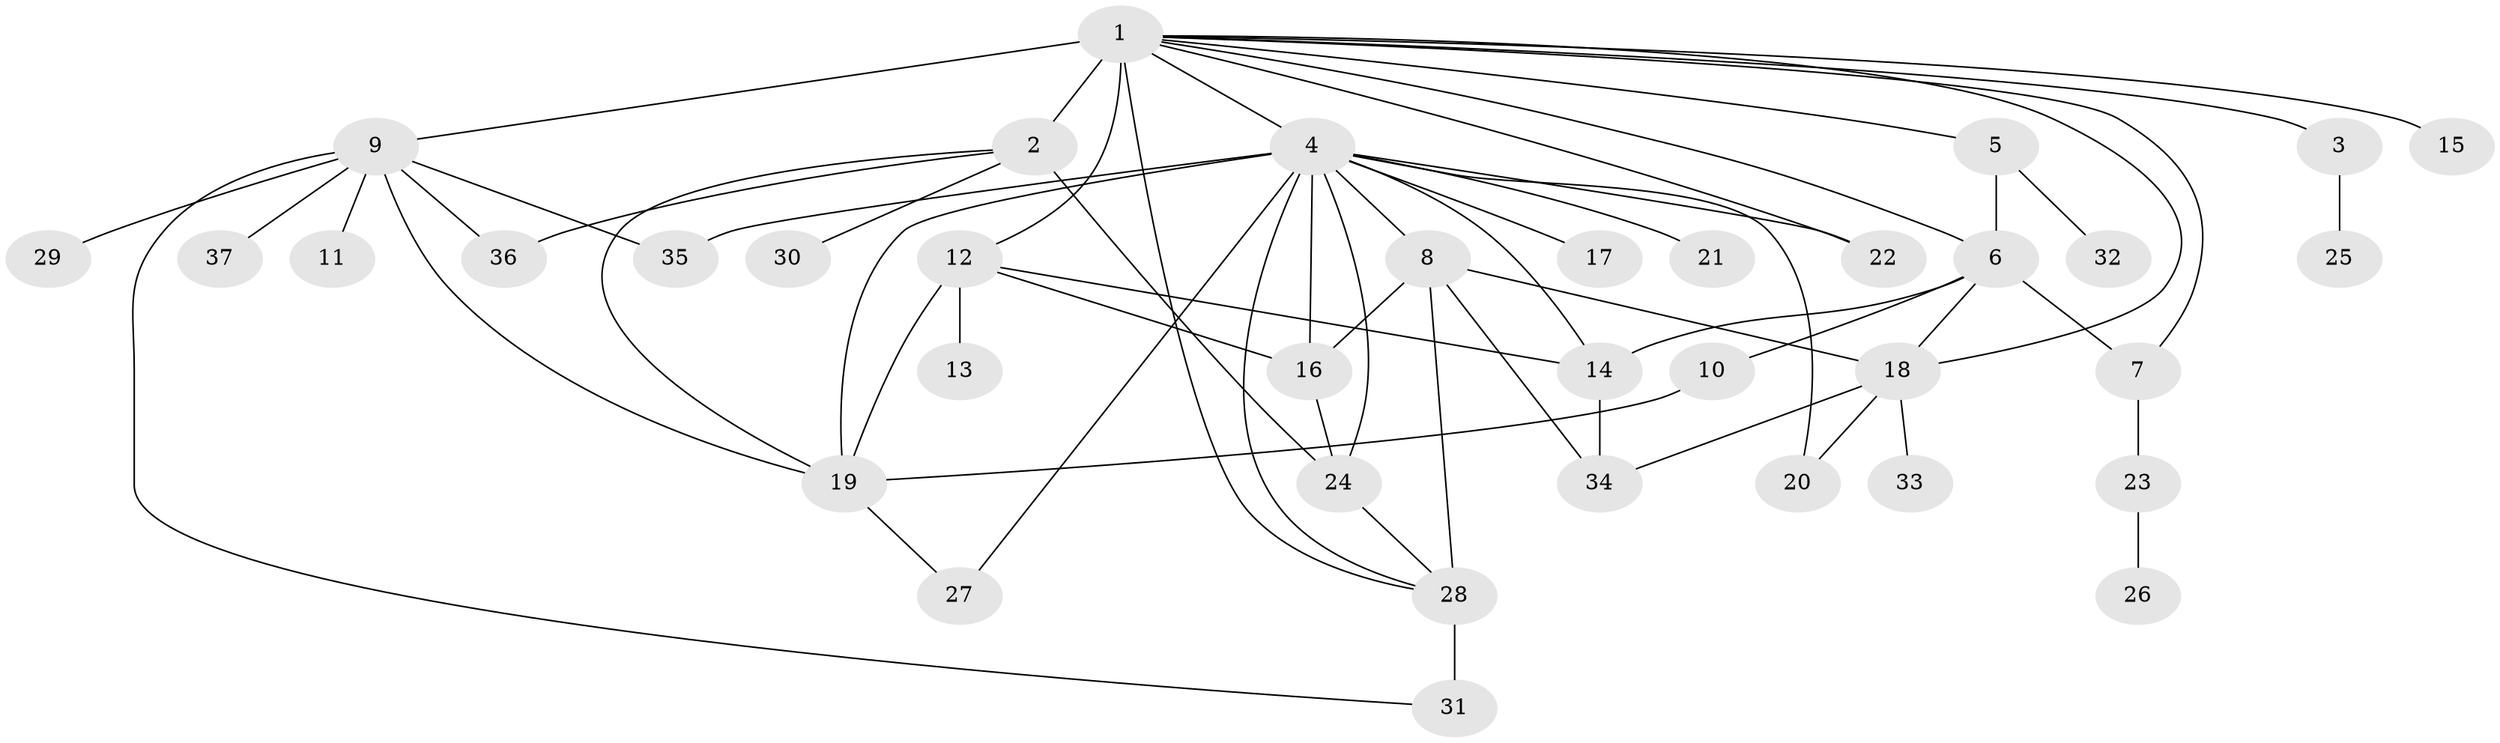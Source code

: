 // original degree distribution, {21: 0.013513513513513514, 4: 0.06756756756756757, 3: 0.08108108108108109, 16: 0.013513513513513514, 5: 0.013513513513513514, 8: 0.013513513513513514, 11: 0.013513513513513514, 9: 0.013513513513513514, 2: 0.2702702702702703, 1: 0.4594594594594595, 6: 0.013513513513513514, 7: 0.02702702702702703}
// Generated by graph-tools (version 1.1) at 2025/35/03/09/25 02:35:41]
// undirected, 37 vertices, 61 edges
graph export_dot {
graph [start="1"]
  node [color=gray90,style=filled];
  1;
  2;
  3;
  4;
  5;
  6;
  7;
  8;
  9;
  10;
  11;
  12;
  13;
  14;
  15;
  16;
  17;
  18;
  19;
  20;
  21;
  22;
  23;
  24;
  25;
  26;
  27;
  28;
  29;
  30;
  31;
  32;
  33;
  34;
  35;
  36;
  37;
  1 -- 2 [weight=8.0];
  1 -- 3 [weight=1.0];
  1 -- 4 [weight=1.0];
  1 -- 5 [weight=1.0];
  1 -- 6 [weight=1.0];
  1 -- 7 [weight=1.0];
  1 -- 9 [weight=1.0];
  1 -- 12 [weight=1.0];
  1 -- 15 [weight=1.0];
  1 -- 18 [weight=1.0];
  1 -- 22 [weight=1.0];
  1 -- 28 [weight=1.0];
  2 -- 19 [weight=1.0];
  2 -- 24 [weight=1.0];
  2 -- 30 [weight=1.0];
  2 -- 36 [weight=1.0];
  3 -- 25 [weight=1.0];
  4 -- 8 [weight=1.0];
  4 -- 14 [weight=1.0];
  4 -- 16 [weight=1.0];
  4 -- 17 [weight=1.0];
  4 -- 19 [weight=1.0];
  4 -- 20 [weight=1.0];
  4 -- 21 [weight=1.0];
  4 -- 22 [weight=1.0];
  4 -- 24 [weight=1.0];
  4 -- 27 [weight=1.0];
  4 -- 28 [weight=2.0];
  4 -- 35 [weight=1.0];
  5 -- 6 [weight=1.0];
  5 -- 32 [weight=1.0];
  6 -- 7 [weight=1.0];
  6 -- 10 [weight=2.0];
  6 -- 14 [weight=1.0];
  6 -- 18 [weight=1.0];
  7 -- 23 [weight=1.0];
  8 -- 16 [weight=1.0];
  8 -- 18 [weight=1.0];
  8 -- 28 [weight=6.0];
  8 -- 34 [weight=1.0];
  9 -- 11 [weight=1.0];
  9 -- 19 [weight=1.0];
  9 -- 29 [weight=1.0];
  9 -- 31 [weight=1.0];
  9 -- 35 [weight=1.0];
  9 -- 36 [weight=1.0];
  9 -- 37 [weight=1.0];
  10 -- 19 [weight=1.0];
  12 -- 13 [weight=1.0];
  12 -- 14 [weight=1.0];
  12 -- 16 [weight=1.0];
  12 -- 19 [weight=1.0];
  14 -- 34 [weight=1.0];
  16 -- 24 [weight=1.0];
  18 -- 20 [weight=1.0];
  18 -- 33 [weight=1.0];
  18 -- 34 [weight=1.0];
  19 -- 27 [weight=1.0];
  23 -- 26 [weight=1.0];
  24 -- 28 [weight=1.0];
  28 -- 31 [weight=2.0];
}

